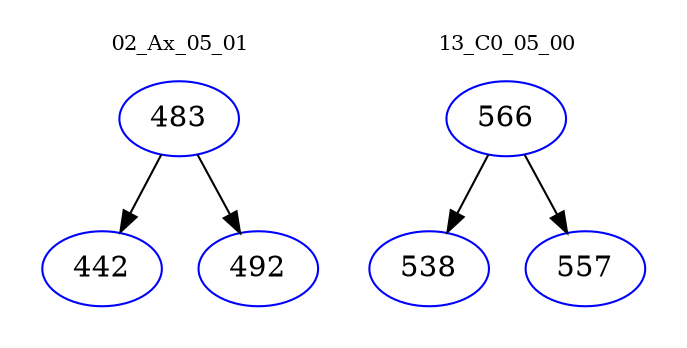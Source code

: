 digraph{
subgraph cluster_0 {
color = white
label = "02_Ax_05_01";
fontsize=10;
T0_483 [label="483", color="blue"]
T0_483 -> T0_442 [color="black"]
T0_442 [label="442", color="blue"]
T0_483 -> T0_492 [color="black"]
T0_492 [label="492", color="blue"]
}
subgraph cluster_1 {
color = white
label = "13_C0_05_00";
fontsize=10;
T1_566 [label="566", color="blue"]
T1_566 -> T1_538 [color="black"]
T1_538 [label="538", color="blue"]
T1_566 -> T1_557 [color="black"]
T1_557 [label="557", color="blue"]
}
}
